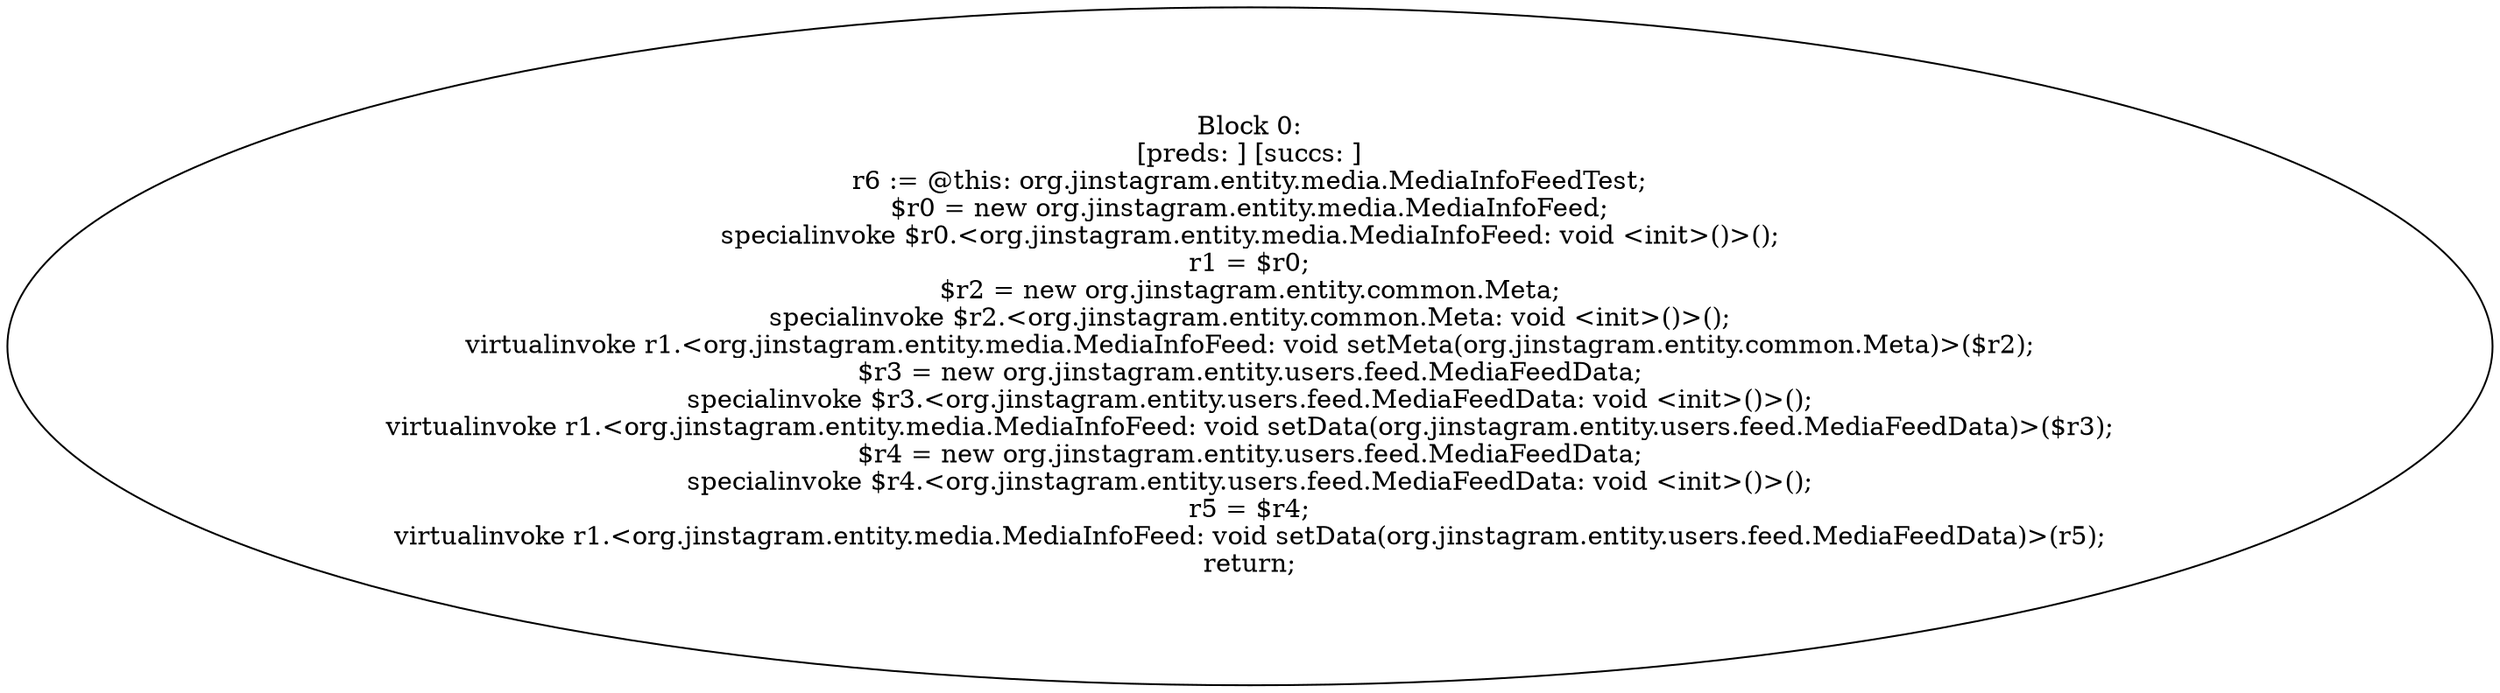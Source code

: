 digraph "unitGraph" {
    "Block 0:
[preds: ] [succs: ]
r6 := @this: org.jinstagram.entity.media.MediaInfoFeedTest;
$r0 = new org.jinstagram.entity.media.MediaInfoFeed;
specialinvoke $r0.<org.jinstagram.entity.media.MediaInfoFeed: void <init>()>();
r1 = $r0;
$r2 = new org.jinstagram.entity.common.Meta;
specialinvoke $r2.<org.jinstagram.entity.common.Meta: void <init>()>();
virtualinvoke r1.<org.jinstagram.entity.media.MediaInfoFeed: void setMeta(org.jinstagram.entity.common.Meta)>($r2);
$r3 = new org.jinstagram.entity.users.feed.MediaFeedData;
specialinvoke $r3.<org.jinstagram.entity.users.feed.MediaFeedData: void <init>()>();
virtualinvoke r1.<org.jinstagram.entity.media.MediaInfoFeed: void setData(org.jinstagram.entity.users.feed.MediaFeedData)>($r3);
$r4 = new org.jinstagram.entity.users.feed.MediaFeedData;
specialinvoke $r4.<org.jinstagram.entity.users.feed.MediaFeedData: void <init>()>();
r5 = $r4;
virtualinvoke r1.<org.jinstagram.entity.media.MediaInfoFeed: void setData(org.jinstagram.entity.users.feed.MediaFeedData)>(r5);
return;
"
}
